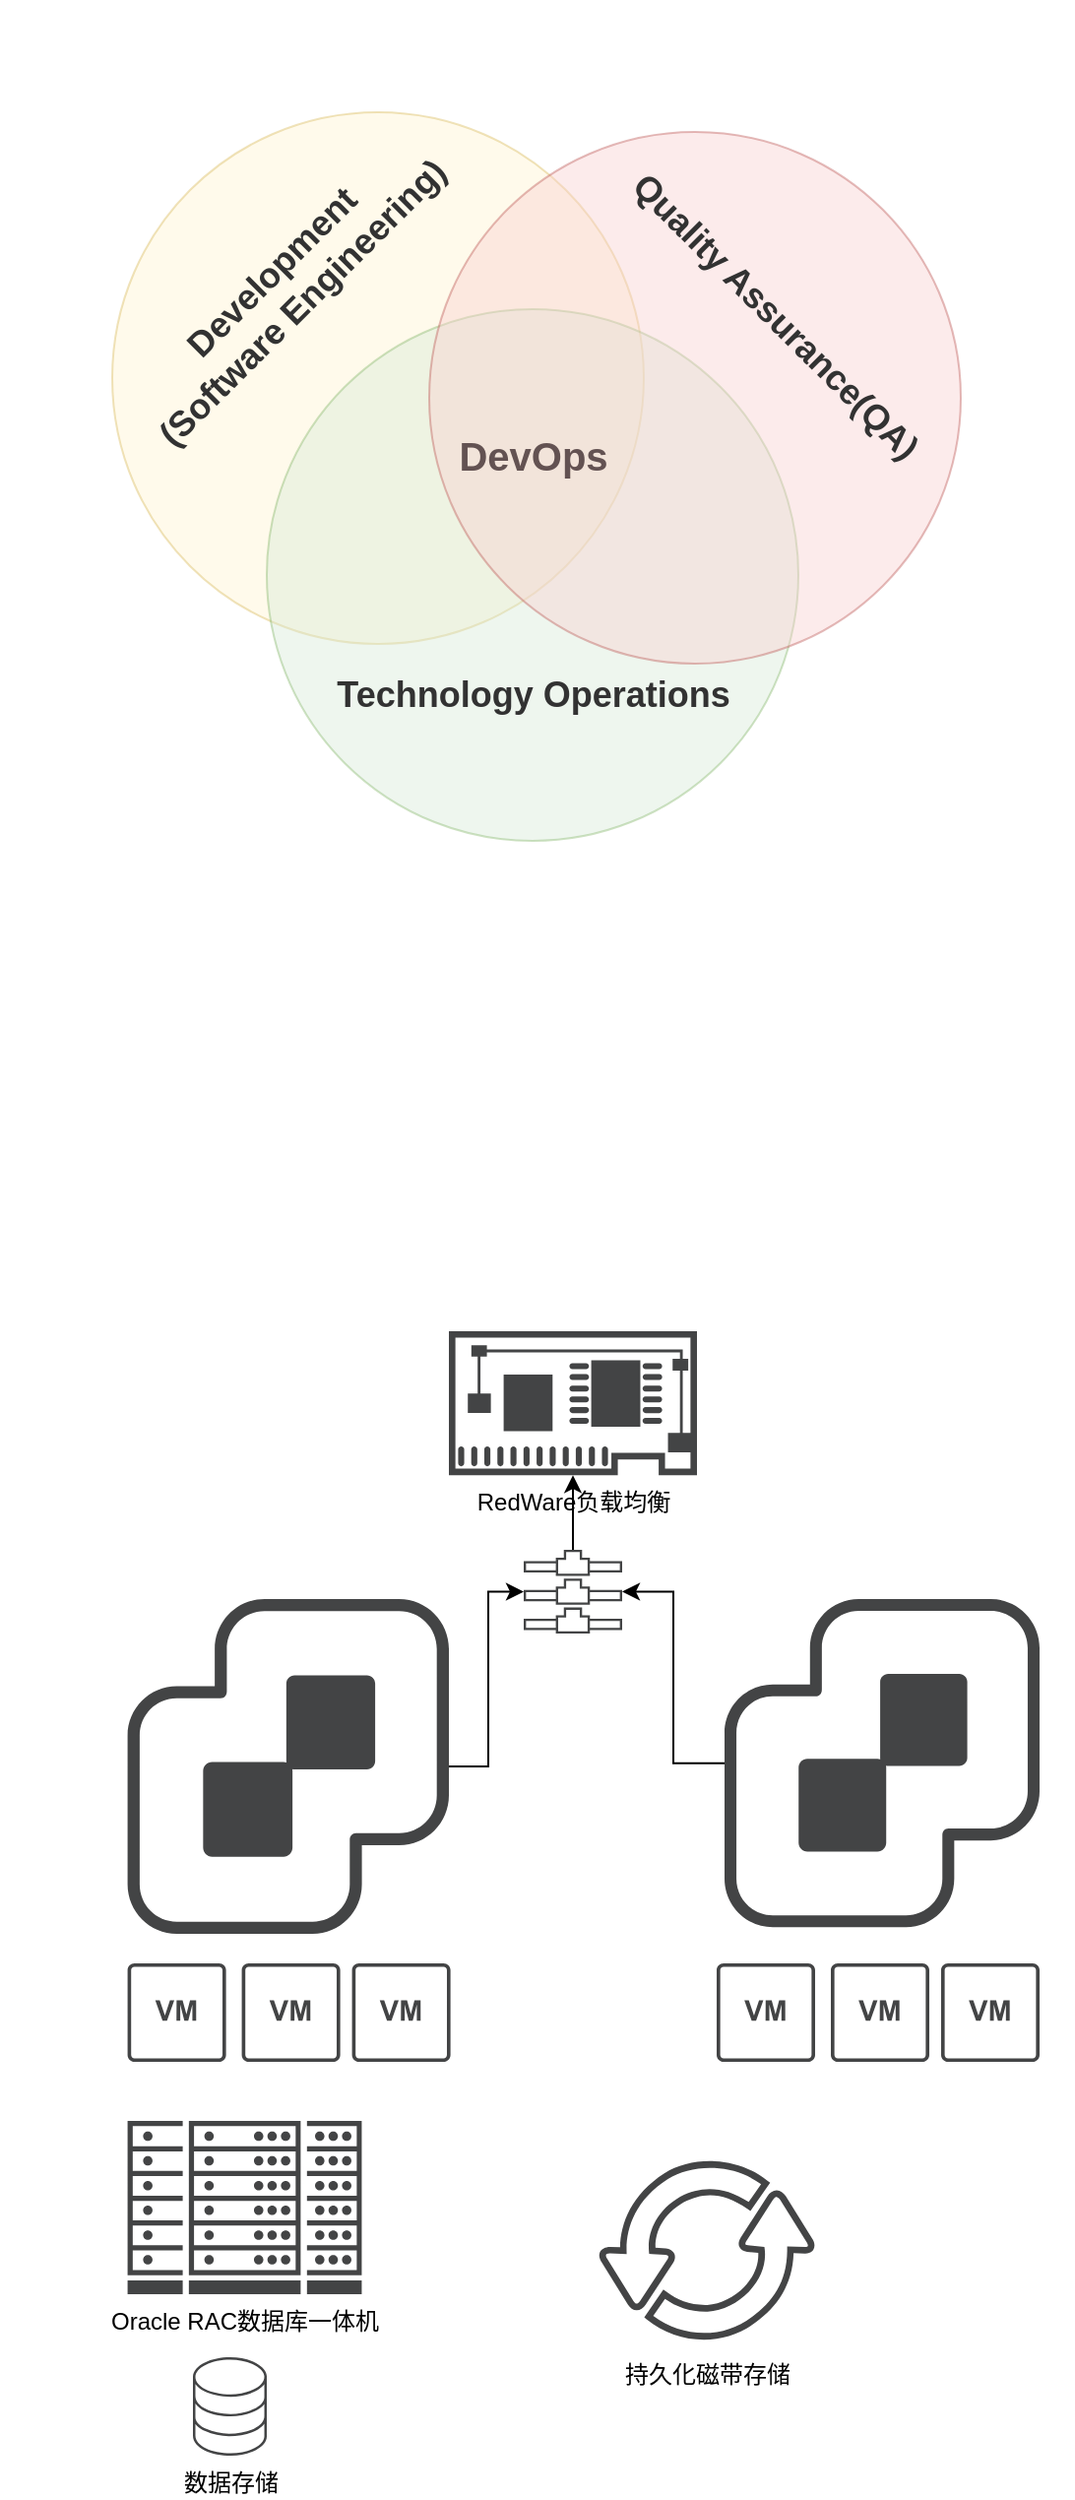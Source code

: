 <mxfile version="14.4.5" type="github">
  <diagram id="KrRiOGYvfv1CmmSM3dQH" name="第 1 页">
    <mxGraphModel dx="1422" dy="1931" grid="1" gridSize="10" guides="1" tooltips="1" connect="1" arrows="1" fold="1" page="1" pageScale="1" pageWidth="827" pageHeight="1169" math="0" shadow="0">
      <root>
        <mxCell id="0" />
        <mxCell id="1" parent="0" />
        <mxCell id="ADJs_ngkMqGLBzfqsuiR-18" style="edgeStyle=orthogonalEdgeStyle;rounded=0;orthogonalLoop=1;jettySize=auto;html=1;" edge="1" parent="1" source="ADJs_ngkMqGLBzfqsuiR-2" target="ADJs_ngkMqGLBzfqsuiR-16">
          <mxGeometry relative="1" as="geometry" />
        </mxCell>
        <mxCell id="ADJs_ngkMqGLBzfqsuiR-2" value="" style="pointerEvents=1;shadow=0;dashed=0;html=1;strokeColor=none;fillColor=#434445;aspect=fixed;labelPosition=center;verticalLabelPosition=bottom;verticalAlign=top;align=center;outlineConnect=0;shape=mxgraph.vvd.vcenter_server;" vertex="1" parent="1">
          <mxGeometry x="286.8" y="295" width="163.2" height="170" as="geometry" />
        </mxCell>
        <mxCell id="ADJs_ngkMqGLBzfqsuiR-3" value="" style="pointerEvents=1;shadow=0;dashed=0;html=1;strokeColor=none;fillColor=#434445;aspect=fixed;labelPosition=center;verticalLabelPosition=bottom;verticalAlign=top;align=center;outlineConnect=0;shape=mxgraph.vvd.virtual_machine;" vertex="1" parent="1">
          <mxGeometry x="286.8" y="480" width="50" height="50" as="geometry" />
        </mxCell>
        <mxCell id="ADJs_ngkMqGLBzfqsuiR-4" value="" style="pointerEvents=1;shadow=0;dashed=0;html=1;strokeColor=none;fillColor=#434445;aspect=fixed;labelPosition=center;verticalLabelPosition=bottom;verticalAlign=top;align=center;outlineConnect=0;shape=mxgraph.vvd.virtual_machine;" vertex="1" parent="1">
          <mxGeometry x="344.8" y="480" width="50" height="50" as="geometry" />
        </mxCell>
        <mxCell id="ADJs_ngkMqGLBzfqsuiR-5" value="" style="pointerEvents=1;shadow=0;dashed=0;html=1;strokeColor=none;fillColor=#434445;aspect=fixed;labelPosition=center;verticalLabelPosition=bottom;verticalAlign=top;align=center;outlineConnect=0;shape=mxgraph.vvd.virtual_machine;" vertex="1" parent="1">
          <mxGeometry x="400.8" y="480" width="50" height="50" as="geometry" />
        </mxCell>
        <mxCell id="ADJs_ngkMqGLBzfqsuiR-21" style="edgeStyle=orthogonalEdgeStyle;rounded=0;orthogonalLoop=1;jettySize=auto;html=1;" edge="1" parent="1" source="ADJs_ngkMqGLBzfqsuiR-7" target="ADJs_ngkMqGLBzfqsuiR-16">
          <mxGeometry relative="1" as="geometry" />
        </mxCell>
        <mxCell id="ADJs_ngkMqGLBzfqsuiR-7" value="" style="pointerEvents=1;shadow=0;dashed=0;html=1;strokeColor=none;fillColor=#434445;aspect=fixed;labelPosition=center;verticalLabelPosition=bottom;verticalAlign=top;align=center;outlineConnect=0;shape=mxgraph.vvd.vcenter_server;" vertex="1" parent="1">
          <mxGeometry x="590" y="295" width="160" height="166.66" as="geometry" />
        </mxCell>
        <mxCell id="ADJs_ngkMqGLBzfqsuiR-8" value="" style="pointerEvents=1;shadow=0;dashed=0;html=1;strokeColor=none;fillColor=#434445;aspect=fixed;labelPosition=center;verticalLabelPosition=bottom;verticalAlign=top;align=center;outlineConnect=0;shape=mxgraph.vvd.virtual_machine;" vertex="1" parent="1">
          <mxGeometry x="586" y="480" width="50" height="50" as="geometry" />
        </mxCell>
        <mxCell id="ADJs_ngkMqGLBzfqsuiR-9" value="" style="pointerEvents=1;shadow=0;dashed=0;html=1;strokeColor=none;fillColor=#434445;aspect=fixed;labelPosition=center;verticalLabelPosition=bottom;verticalAlign=top;align=center;outlineConnect=0;shape=mxgraph.vvd.virtual_machine;" vertex="1" parent="1">
          <mxGeometry x="644" y="480" width="50" height="50" as="geometry" />
        </mxCell>
        <mxCell id="ADJs_ngkMqGLBzfqsuiR-10" value="" style="pointerEvents=1;shadow=0;dashed=0;html=1;strokeColor=none;fillColor=#434445;aspect=fixed;labelPosition=center;verticalLabelPosition=bottom;verticalAlign=top;align=center;outlineConnect=0;shape=mxgraph.vvd.virtual_machine;" vertex="1" parent="1">
          <mxGeometry x="700" y="480" width="50" height="50" as="geometry" />
        </mxCell>
        <mxCell id="ADJs_ngkMqGLBzfqsuiR-11" value="数据存储" style="pointerEvents=1;shadow=0;dashed=0;html=1;strokeColor=none;fillColor=#434445;aspect=fixed;labelPosition=center;verticalLabelPosition=bottom;verticalAlign=top;align=center;outlineConnect=0;shape=mxgraph.vvd.storage;" vertex="1" parent="1">
          <mxGeometry x="320" y="680" width="37.5" height="50" as="geometry" />
        </mxCell>
        <mxCell id="ADJs_ngkMqGLBzfqsuiR-13" value="Oracle RAC数据库一体机" style="pointerEvents=1;shadow=0;dashed=0;html=1;strokeColor=none;fillColor=#434445;aspect=fixed;labelPosition=center;verticalLabelPosition=bottom;verticalAlign=top;align=center;outlineConnect=0;shape=mxgraph.vvd.datacenter;" vertex="1" parent="1">
          <mxGeometry x="286.8" y="560" width="118.92" height="88" as="geometry" />
        </mxCell>
        <mxCell id="ADJs_ngkMqGLBzfqsuiR-14" value="持久化磁带存储" style="pointerEvents=1;shadow=0;dashed=0;html=1;strokeColor=none;fillColor=#434445;aspect=fixed;labelPosition=center;verticalLabelPosition=bottom;verticalAlign=top;align=center;outlineConnect=0;shape=mxgraph.vvd.business_continuity_data_protection;" vertex="1" parent="1">
          <mxGeometry x="526" y="580" width="110" height="94.6" as="geometry" />
        </mxCell>
        <mxCell id="ADJs_ngkMqGLBzfqsuiR-15" value="RedWare负载均衡" style="pointerEvents=1;shadow=0;dashed=0;html=1;strokeColor=none;fillColor=#434445;aspect=fixed;labelPosition=center;verticalLabelPosition=bottom;verticalAlign=top;align=center;outlineConnect=0;shape=mxgraph.vvd.physical_network_adapter;" vertex="1" parent="1">
          <mxGeometry x="450" y="159" width="126" height="73.08" as="geometry" />
        </mxCell>
        <mxCell id="ADJs_ngkMqGLBzfqsuiR-17" value="" style="edgeStyle=orthogonalEdgeStyle;rounded=0;orthogonalLoop=1;jettySize=auto;html=1;" edge="1" parent="1" source="ADJs_ngkMqGLBzfqsuiR-16" target="ADJs_ngkMqGLBzfqsuiR-15">
          <mxGeometry relative="1" as="geometry" />
        </mxCell>
        <mxCell id="ADJs_ngkMqGLBzfqsuiR-16" value="" style="pointerEvents=1;shadow=0;dashed=0;html=1;strokeColor=none;fillColor=#434445;aspect=fixed;labelPosition=center;verticalLabelPosition=bottom;verticalAlign=top;align=center;outlineConnect=0;shape=mxgraph.vvd.edge_gateway;" vertex="1" parent="1">
          <mxGeometry x="488" y="270" width="50" height="42.5" as="geometry" />
        </mxCell>
        <mxCell id="ADJs_ngkMqGLBzfqsuiR-22" value="&lt;span style=&quot;color: rgb(50 , 50 , 50) ; font-size: 18px ; font-weight: 700 ; background-color: rgba(255 , 255 , 255 , 0.01)&quot;&gt;Development&lt;/span&gt;&lt;div style=&quot;resize: none ; outline: 0px ; font-size: 18px ; color: rgb(50 , 50 , 50) ; font-weight: 700&quot;&gt;(Software Engineering)&lt;/div&gt;&lt;div style=&quot;resize: none ; outline: 0px ; font-size: 18px ; color: rgb(50 , 50 , 50) ; font-weight: 700&quot;&gt;&lt;br&gt;&lt;/div&gt;&lt;div style=&quot;resize: none ; outline: 0px ; font-size: 18px ; color: rgb(50 , 50 , 50) ; font-weight: 700&quot;&gt;&lt;br&gt;&lt;/div&gt;&lt;div style=&quot;resize: none ; outline: 0px ; font-size: 18px ; color: rgb(50 , 50 , 50) ; font-weight: 700&quot;&gt;&lt;br&gt;&lt;/div&gt;&lt;div style=&quot;resize: none ; outline: 0px ; font-size: 18px ; color: rgb(50 , 50 , 50) ; font-weight: 700&quot;&gt;&lt;br&gt;&lt;/div&gt;&lt;div style=&quot;resize: none ; outline: 0px ; font-size: 18px ; color: rgb(50 , 50 , 50) ; font-weight: 700&quot;&gt;&lt;br&gt;&lt;/div&gt;&lt;div style=&quot;resize: none ; outline: 0px ; font-size: 18px ; color: rgb(50 , 50 , 50) ; font-weight: 700&quot;&gt;&lt;br&gt;&lt;/div&gt;" style="ellipse;whiteSpace=wrap;html=1;aspect=fixed;opacity=40;rotation=-45;fillColor=#fff2cc;strokeColor=#d6b656;" vertex="1" parent="1">
          <mxGeometry x="279" y="-460" width="270" height="270" as="geometry" />
        </mxCell>
        <mxCell id="ADJs_ngkMqGLBzfqsuiR-24" value="&lt;b&gt;&lt;font style=&quot;font-size: 20px&quot;&gt;DevOps&lt;br&gt;&lt;br&gt;&lt;br&gt;&lt;br&gt;&lt;br&gt;&lt;/font&gt;&lt;/b&gt;&lt;span style=&quot;color: rgb(50 , 50 , 50) ; font-size: 18px ; font-weight: 700 ; background-color: rgba(255 , 255 , 255 , 0.01)&quot;&gt;Technology Operations&lt;/span&gt;&lt;b&gt;&lt;font style=&quot;font-size: 20px&quot;&gt;&lt;br&gt;&lt;/font&gt;&lt;/b&gt;" style="ellipse;whiteSpace=wrap;html=1;aspect=fixed;opacity=40;fillColor=#d5e8d4;strokeColor=#82b366;" vertex="1" parent="1">
          <mxGeometry x="357.5" y="-360" width="270" height="270" as="geometry" />
        </mxCell>
        <mxCell id="ADJs_ngkMqGLBzfqsuiR-25" value="&lt;div style=&quot;resize: none ; outline: 0px ; font-size: 18px ; color: rgb(50 , 50 , 50) ; font-weight: 700&quot;&gt;Quality Assurance(QA)&lt;/div&gt;&lt;div&gt;&lt;br&gt;&lt;/div&gt;&lt;div&gt;&lt;br&gt;&lt;/div&gt;&lt;div&gt;&lt;br&gt;&lt;/div&gt;&lt;div&gt;&lt;br&gt;&lt;/div&gt;&lt;div&gt;&lt;br&gt;&lt;/div&gt;&lt;div&gt;&lt;br&gt;&lt;/div&gt;&lt;div&gt;&lt;br&gt;&lt;/div&gt;&lt;div&gt;&lt;br&gt;&lt;/div&gt;" style="ellipse;whiteSpace=wrap;html=1;aspect=fixed;opacity=40;rotation=45;fillColor=#f8cecc;strokeColor=#b85450;" vertex="1" parent="1">
          <mxGeometry x="440" y="-450" width="270" height="270" as="geometry" />
        </mxCell>
      </root>
    </mxGraphModel>
  </diagram>
</mxfile>
